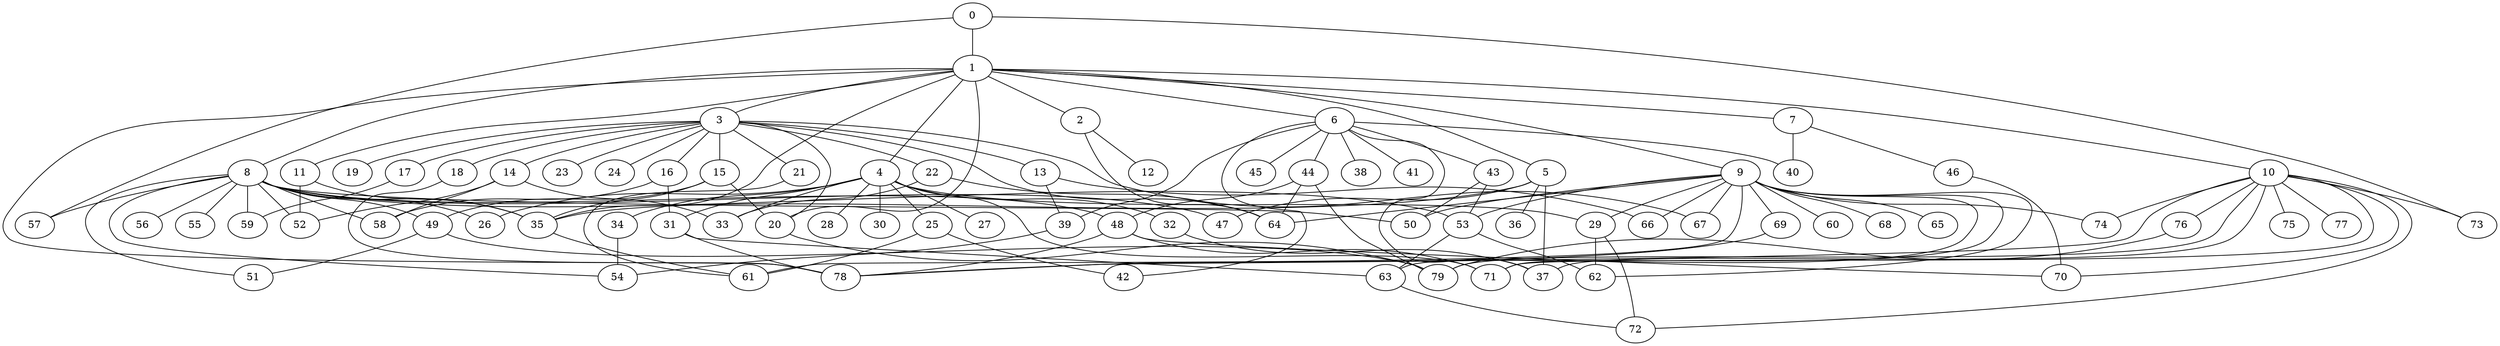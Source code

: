 
graph graphname {
    0 -- 1
0 -- 73
0 -- 57
1 -- 2
1 -- 3
1 -- 4
1 -- 5
1 -- 6
1 -- 7
1 -- 8
1 -- 9
1 -- 10
1 -- 11
1 -- 20
1 -- 35
1 -- 78
2 -- 12
2 -- 64
3 -- 13
3 -- 14
3 -- 15
3 -- 16
3 -- 17
3 -- 18
3 -- 19
3 -- 20
3 -- 21
3 -- 22
3 -- 23
3 -- 24
3 -- 67
3 -- 64
4 -- 32
4 -- 34
4 -- 33
4 -- 25
4 -- 26
4 -- 27
4 -- 28
4 -- 29
4 -- 30
4 -- 31
4 -- 71
5 -- 35
5 -- 36
5 -- 37
5 -- 47
6 -- 38
6 -- 39
6 -- 40
6 -- 41
6 -- 42
6 -- 43
6 -- 44
6 -- 45
6 -- 37
7 -- 46
7 -- 40
8 -- 47
8 -- 48
8 -- 49
8 -- 50
8 -- 51
8 -- 52
8 -- 53
8 -- 54
8 -- 55
8 -- 56
8 -- 57
8 -- 58
8 -- 59
8 -- 35
8 -- 26
9 -- 64
9 -- 66
9 -- 67
9 -- 68
9 -- 69
9 -- 65
9 -- 60
9 -- 61
9 -- 62
9 -- 63
9 -- 74
9 -- 29
9 -- 53
9 -- 50
9 -- 71
10 -- 70
10 -- 71
10 -- 72
10 -- 73
10 -- 74
10 -- 75
10 -- 76
10 -- 77
10 -- 78
10 -- 79
10 -- 37
11 -- 35
11 -- 52
13 -- 66
13 -- 39
14 -- 33
14 -- 52
14 -- 58
15 -- 20
15 -- 35
15 -- 49
16 -- 58
16 -- 31
17 -- 59
18 -- 78
20 -- 79
21 -- 61
22 -- 64
22 -- 33
25 -- 42
25 -- 61
29 -- 62
29 -- 72
31 -- 78
31 -- 63
32 -- 37
34 -- 54
35 -- 61
39 -- 54
43 -- 50
43 -- 53
44 -- 48
44 -- 79
44 -- 64
46 -- 70
48 -- 78
48 -- 70
48 -- 71
49 -- 51
49 -- 79
53 -- 63
53 -- 62
63 -- 72
69 -- 78
76 -- 79

}
